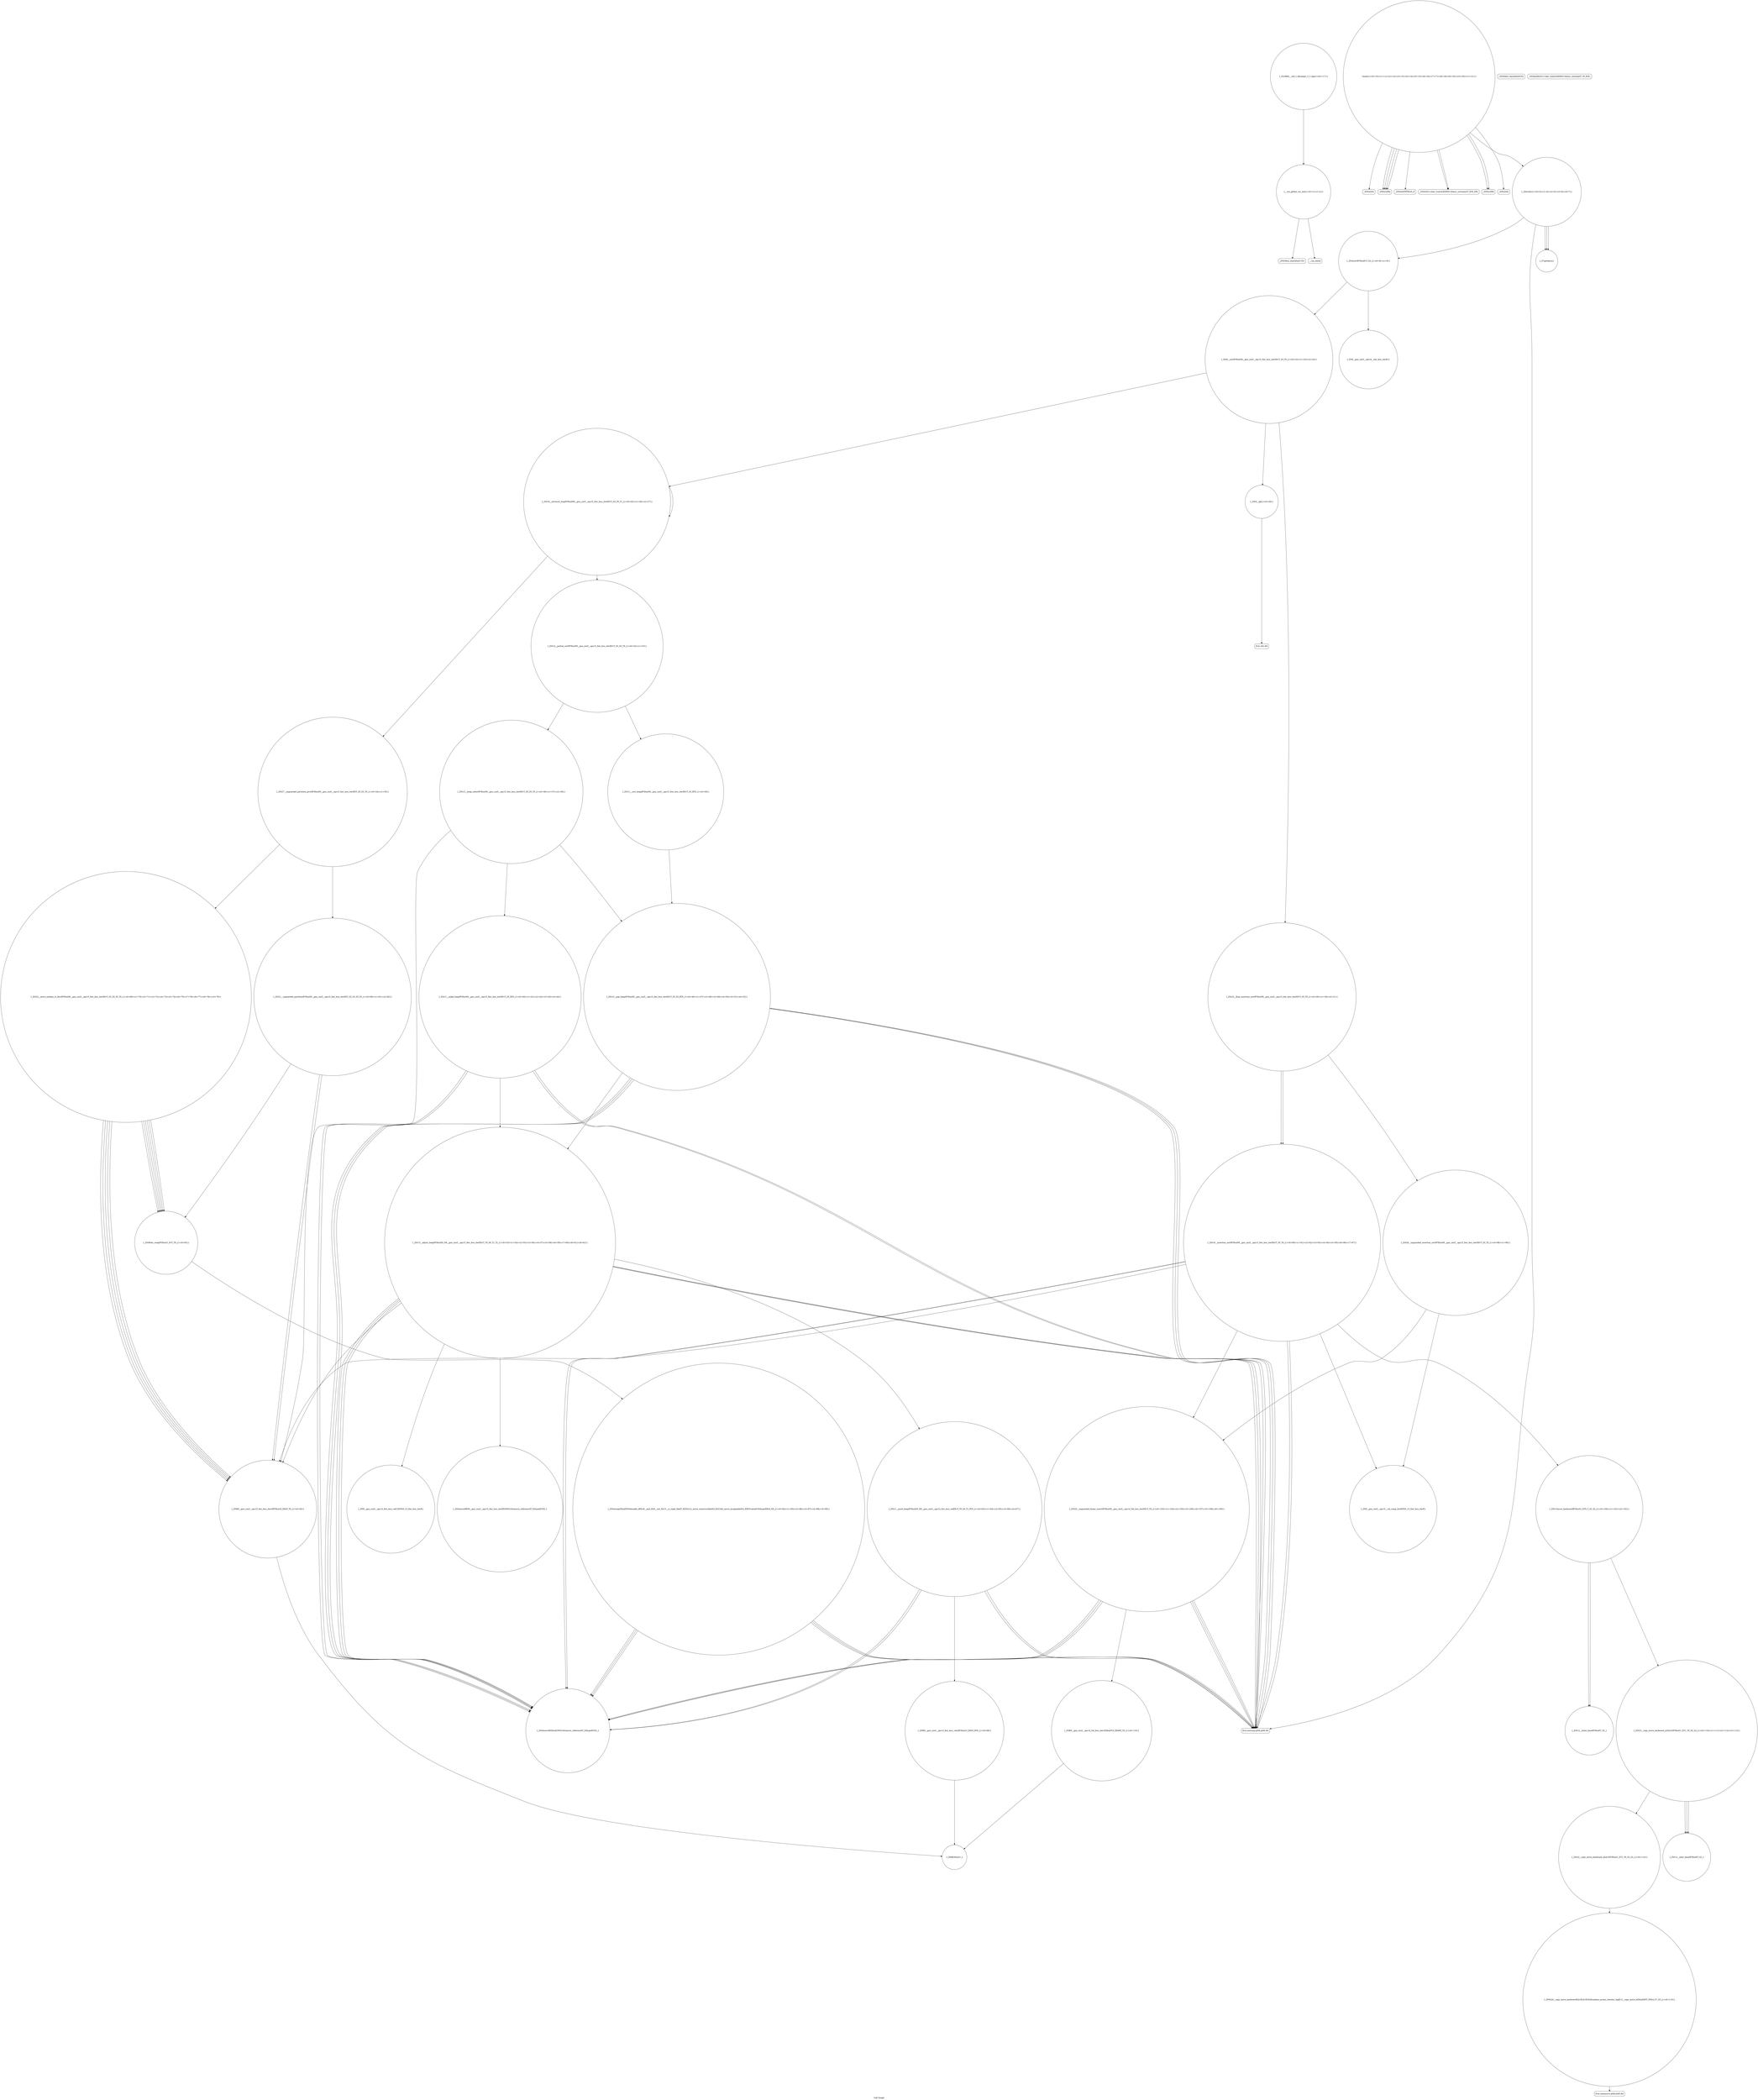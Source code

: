digraph "Call Graph" {
	label="Call Graph";

	Node0x556e75d648c0 [shape=record,shape=circle,label="{__cxx_global_var_init|{<s0>1|<s1>2}}"];
	Node0x556e75d648c0:s0 -> Node0x556e75d64940[color=black];
	Node0x556e75d648c0:s1 -> Node0x556e75d64a40[color=black];
	Node0x556e75d65f40 [shape=record,shape=circle,label="{_ZSt23__copy_move_backward_a2ILb1EP3funS1_ET1_T0_S3_S2_|{<s0>110|<s1>111|<s2>112|<s3>113}}"];
	Node0x556e75d65f40:s0 -> Node0x556e75d670e0[color=black];
	Node0x556e75d65f40:s1 -> Node0x556e75d670e0[color=black];
	Node0x556e75d65f40:s2 -> Node0x556e75d670e0[color=black];
	Node0x556e75d65f40:s3 -> Node0x556e75d66040[color=black];
	Node0x556e75d64c40 [shape=record,shape=circle,label="{_ZSt4sortIP3funEvT_S2_|{<s0>8|<s1>9}}"];
	Node0x556e75d64c40:s0 -> Node0x556e75d651c0[color=black];
	Node0x556e75d64c40:s1 -> Node0x556e75d65140[color=black];
	Node0x556e75d672e0 [shape=record,shape=circle,label="{_GLOBAL__sub_I_Ahyangyi_2_1.cpp|{<s0>117}}"];
	Node0x556e75d672e0:s0 -> Node0x556e75d648c0[color=black];
	Node0x556e75d64fc0 [shape=record,shape=Mrecord,label="{_ZNSolsEx}"];
	Node0x556e75d65340 [shape=record,shape=circle,label="{_ZSt22__final_insertion_sortIP3funN9__gnu_cxx5__ops15_Iter_less_iterEEvT_S5_T0_|{<s0>29|<s1>30|<s2>31}}"];
	Node0x556e75d65340:s0 -> Node0x556e75d65cc0[color=black];
	Node0x556e75d65340:s1 -> Node0x556e75d65d40[color=black];
	Node0x556e75d65340:s2 -> Node0x556e75d65cc0[color=black];
	Node0x556e75d656c0 [shape=record,shape=circle,label="{_ZSt10__pop_heapIP3funN9__gnu_cxx5__ops15_Iter_less_iterEEvT_S5_S5_RT0_|{<s0>46|<s1>47|<s2>48|<s3>49|<s4>50|<s5>51|<s6>52}}"];
	Node0x556e75d656c0:s0 -> Node0x556e75d65740[color=black];
	Node0x556e75d656c0:s1 -> Node0x556e75d64cc0[color=black];
	Node0x556e75d656c0:s2 -> Node0x556e75d65740[color=black];
	Node0x556e75d656c0:s3 -> Node0x556e75d64cc0[color=black];
	Node0x556e75d656c0:s4 -> Node0x556e75d65740[color=black];
	Node0x556e75d656c0:s5 -> Node0x556e75d64cc0[color=black];
	Node0x556e75d656c0:s6 -> Node0x556e75d657c0[color=black];
	Node0x556e75d65a40 [shape=record,shape=circle,label="{_ZSt22__move_median_to_firstIP3funN9__gnu_cxx5__ops15_Iter_less_iterEEvT_S5_S5_S5_T0_|{<s0>69|<s1>70|<s2>71|<s3>72|<s4>73|<s5>74|<s6>75|<s7>76|<s8>77|<s9>78|<s10>79}}"];
	Node0x556e75d65a40:s0 -> Node0x556e75d65640[color=black];
	Node0x556e75d65a40:s1 -> Node0x556e75d65640[color=black];
	Node0x556e75d65a40:s2 -> Node0x556e75d65b40[color=black];
	Node0x556e75d65a40:s3 -> Node0x556e75d65640[color=black];
	Node0x556e75d65a40:s4 -> Node0x556e75d65b40[color=black];
	Node0x556e75d65a40:s5 -> Node0x556e75d65b40[color=black];
	Node0x556e75d65a40:s6 -> Node0x556e75d65640[color=black];
	Node0x556e75d65a40:s7 -> Node0x556e75d65b40[color=black];
	Node0x556e75d65a40:s8 -> Node0x556e75d65640[color=black];
	Node0x556e75d65a40:s9 -> Node0x556e75d65b40[color=black];
	Node0x556e75d65a40:s10 -> Node0x556e75d65b40[color=black];
	Node0x556e75d65dc0 [shape=record,shape=circle,label="{_ZSt13move_backwardIP3funS1_ET0_T_S3_S2_|{<s0>100|<s1>101|<s2>102}}"];
	Node0x556e75d65dc0:s0 -> Node0x556e75d65fc0[color=black];
	Node0x556e75d65dc0:s1 -> Node0x556e75d65fc0[color=black];
	Node0x556e75d65dc0:s2 -> Node0x556e75d65f40[color=black];
	Node0x556e75d64ac0 [shape=record,shape=circle,label="{_ZltRK3funS1_}"];
	Node0x556e75d67160 [shape=record,shape=circle,label="{_ZNSt20__copy_move_backwardILb1ELb1ESt26random_access_iterator_tagE13__copy_move_bI3funEEPT_PKS4_S7_S5_|{<s0>115}}"];
	Node0x556e75d67160:s0 -> Node0x556e75d671e0[color=black];
	Node0x556e75d64e40 [shape=record,shape=Mrecord,label="{_ZNSirsERx}"];
	Node0x556e75d651c0 [shape=record,shape=circle,label="{_ZN9__gnu_cxx5__ops16__iter_less_iterEv}"];
	Node0x556e75d65540 [shape=record,shape=circle,label="{_ZSt11__sort_heapIP3funN9__gnu_cxx5__ops15_Iter_less_iterEEvT_S5_RT0_|{<s0>39}}"];
	Node0x556e75d65540:s0 -> Node0x556e75d656c0[color=black];
	Node0x556e75d658c0 [shape=record,shape=circle,label="{_ZN9__gnu_cxx5__ops14_Iter_less_valC2ENS0_15_Iter_less_iterE}"];
	Node0x556e75d65c40 [shape=record,shape=Mrecord,label="{llvm.ctlz.i64}"];
	Node0x556e75d64940 [shape=record,shape=Mrecord,label="{_ZNSt8ios_base4InitC1Ev}"];
	Node0x556e75d65fc0 [shape=record,shape=circle,label="{_ZSt12__miter_baseIP3funET_S2_}"];
	Node0x556e75d64cc0 [shape=record,shape=Mrecord,label="{llvm.memcpy.p0i8.p0i8.i64}"];
	Node0x556e75d65040 [shape=record,shape=Mrecord,label="{_ZNSolsEPFRSoS_E}"];
	Node0x556e75d653c0 [shape=record,shape=circle,label="{_ZSt14__partial_sortIP3funN9__gnu_cxx5__ops15_Iter_less_iterEEvT_S5_S5_T0_|{<s0>32|<s1>33}}"];
	Node0x556e75d653c0:s0 -> Node0x556e75d654c0[color=black];
	Node0x556e75d653c0:s1 -> Node0x556e75d65540[color=black];
	Node0x556e75d65740 [shape=record,shape=circle,label="{_ZSt4moveIR3funEONSt16remove_referenceIT_E4typeEOS3_}"];
	Node0x556e75d65ac0 [shape=record,shape=circle,label="{_ZSt21__unguarded_partitionIP3funN9__gnu_cxx5__ops15_Iter_less_iterEET_S5_S5_S5_T0_|{<s0>80|<s1>81|<s2>82}}"];
	Node0x556e75d65ac0:s0 -> Node0x556e75d65640[color=black];
	Node0x556e75d65ac0:s1 -> Node0x556e75d65640[color=black];
	Node0x556e75d65ac0:s2 -> Node0x556e75d65b40[color=black];
	Node0x556e75d65e40 [shape=record,shape=circle,label="{_ZSt25__unguarded_linear_insertIP3funN9__gnu_cxx5__ops14_Val_less_iterEEvT_T0_|{<s0>103|<s1>104|<s2>105|<s3>106|<s4>107|<s5>108|<s6>109}}"];
	Node0x556e75d65e40:s0 -> Node0x556e75d65740[color=black];
	Node0x556e75d65e40:s1 -> Node0x556e75d64cc0[color=black];
	Node0x556e75d65e40:s2 -> Node0x556e75d67260[color=black];
	Node0x556e75d65e40:s3 -> Node0x556e75d65740[color=black];
	Node0x556e75d65e40:s4 -> Node0x556e75d64cc0[color=black];
	Node0x556e75d65e40:s5 -> Node0x556e75d65740[color=black];
	Node0x556e75d65e40:s6 -> Node0x556e75d64cc0[color=black];
	Node0x556e75d64b40 [shape=record,shape=circle,label="{_Z7getdaysx}"];
	Node0x556e75d671e0 [shape=record,shape=Mrecord,label="{llvm.memmove.p0i8.p0i8.i64}"];
	Node0x556e75d64ec0 [shape=record,shape=Mrecord,label="{_ZStlsISt11char_traitsIcEERSt13basic_ostreamIcT_ES5_PKc}"];
	Node0x556e75d65240 [shape=record,shape=circle,label="{_ZSt16__introsort_loopIP3funlN9__gnu_cxx5__ops15_Iter_less_iterEEvT_S5_T0_T1_|{<s0>25|<s1>26|<s2>27}}"];
	Node0x556e75d65240:s0 -> Node0x556e75d653c0[color=black];
	Node0x556e75d65240:s1 -> Node0x556e75d65440[color=black];
	Node0x556e75d65240:s2 -> Node0x556e75d65240[color=black];
	Node0x556e75d655c0 [shape=record,shape=circle,label="{_ZSt11__make_heapIP3funN9__gnu_cxx5__ops15_Iter_less_iterEEvT_S5_RT0_|{<s0>40|<s1>41|<s2>42|<s3>43|<s4>44}}"];
	Node0x556e75d655c0:s0 -> Node0x556e75d65740[color=black];
	Node0x556e75d655c0:s1 -> Node0x556e75d64cc0[color=black];
	Node0x556e75d655c0:s2 -> Node0x556e75d65740[color=black];
	Node0x556e75d655c0:s3 -> Node0x556e75d64cc0[color=black];
	Node0x556e75d655c0:s4 -> Node0x556e75d657c0[color=black];
	Node0x556e75d65940 [shape=record,shape=circle,label="{_ZSt11__push_heapIP3funlS0_N9__gnu_cxx5__ops14_Iter_less_valEEvT_T0_S6_T1_RT2_|{<s0>63|<s1>64|<s2>65|<s3>66|<s4>67}}"];
	Node0x556e75d65940:s0 -> Node0x556e75d659c0[color=black];
	Node0x556e75d65940:s1 -> Node0x556e75d65740[color=black];
	Node0x556e75d65940:s2 -> Node0x556e75d64cc0[color=black];
	Node0x556e75d65940:s3 -> Node0x556e75d65740[color=black];
	Node0x556e75d65940:s4 -> Node0x556e75d64cc0[color=black];
	Node0x556e75d65cc0 [shape=record,shape=circle,label="{_ZSt16__insertion_sortIP3funN9__gnu_cxx5__ops15_Iter_less_iterEEvT_S5_T0_|{<s0>90|<s1>91|<s2>92|<s3>93|<s4>94|<s5>95|<s6>96|<s7>97}}"];
	Node0x556e75d65cc0:s0 -> Node0x556e75d65640[color=black];
	Node0x556e75d65cc0:s1 -> Node0x556e75d65740[color=black];
	Node0x556e75d65cc0:s2 -> Node0x556e75d64cc0[color=black];
	Node0x556e75d65cc0:s3 -> Node0x556e75d65dc0[color=black];
	Node0x556e75d65cc0:s4 -> Node0x556e75d65740[color=black];
	Node0x556e75d65cc0:s5 -> Node0x556e75d64cc0[color=black];
	Node0x556e75d65cc0:s6 -> Node0x556e75d65ec0[color=black];
	Node0x556e75d65cc0:s7 -> Node0x556e75d65e40[color=black];
	Node0x556e75d649c0 [shape=record,shape=Mrecord,label="{_ZNSt8ios_base4InitD1Ev}"];
	Node0x556e75d66040 [shape=record,shape=circle,label="{_ZSt22__copy_move_backward_aILb1EP3funS1_ET1_T0_S3_S2_|{<s0>114}}"];
	Node0x556e75d66040:s0 -> Node0x556e75d67160[color=black];
	Node0x556e75d64d40 [shape=record,shape=circle,label="{main|{<s0>10|<s1>11|<s2>12|<s3>13|<s4>14|<s5>15|<s6>16|<s7>17|<s8>18|<s9>19|<s10>20|<s11>21}}"];
	Node0x556e75d64d40:s0 -> Node0x556e75d64dc0[color=black];
	Node0x556e75d64d40:s1 -> Node0x556e75d64e40[color=black];
	Node0x556e75d64d40:s2 -> Node0x556e75d64e40[color=black];
	Node0x556e75d64d40:s3 -> Node0x556e75d64dc0[color=black];
	Node0x556e75d64d40:s4 -> Node0x556e75d64e40[color=black];
	Node0x556e75d64d40:s5 -> Node0x556e75d64e40[color=black];
	Node0x556e75d64d40:s6 -> Node0x556e75d64ec0[color=black];
	Node0x556e75d64d40:s7 -> Node0x556e75d64f40[color=black];
	Node0x556e75d64d40:s8 -> Node0x556e75d64ec0[color=black];
	Node0x556e75d64d40:s9 -> Node0x556e75d64bc0[color=black];
	Node0x556e75d64d40:s10 -> Node0x556e75d64fc0[color=black];
	Node0x556e75d64d40:s11 -> Node0x556e75d65040[color=black];
	Node0x556e75d650c0 [shape=record,shape=Mrecord,label="{_ZSt4endlIcSt11char_traitsIcEERSt13basic_ostreamIT_T0_ES6_}"];
	Node0x556e75d65440 [shape=record,shape=circle,label="{_ZSt27__unguarded_partition_pivotIP3funN9__gnu_cxx5__ops15_Iter_less_iterEET_S5_S5_T0_|{<s0>34|<s1>35}}"];
	Node0x556e75d65440:s0 -> Node0x556e75d65a40[color=black];
	Node0x556e75d65440:s1 -> Node0x556e75d65ac0[color=black];
	Node0x556e75d657c0 [shape=record,shape=circle,label="{_ZSt13__adjust_heapIP3funlS0_N9__gnu_cxx5__ops15_Iter_less_iterEEvT_T0_S6_T1_T2_|{<s0>53|<s1>54|<s2>55|<s3>56|<s4>57|<s5>58|<s6>59|<s7>60|<s8>61|<s9>62}}"];
	Node0x556e75d657c0:s0 -> Node0x556e75d65640[color=black];
	Node0x556e75d657c0:s1 -> Node0x556e75d65740[color=black];
	Node0x556e75d657c0:s2 -> Node0x556e75d64cc0[color=black];
	Node0x556e75d657c0:s3 -> Node0x556e75d65740[color=black];
	Node0x556e75d657c0:s4 -> Node0x556e75d64cc0[color=black];
	Node0x556e75d657c0:s5 -> Node0x556e75d65840[color=black];
	Node0x556e75d657c0:s6 -> Node0x556e75d658c0[color=black];
	Node0x556e75d657c0:s7 -> Node0x556e75d65740[color=black];
	Node0x556e75d657c0:s8 -> Node0x556e75d64cc0[color=black];
	Node0x556e75d657c0:s9 -> Node0x556e75d65940[color=black];
	Node0x556e75d65b40 [shape=record,shape=circle,label="{_ZSt9iter_swapIP3funS1_EvT_T0_|{<s0>83}}"];
	Node0x556e75d65b40:s0 -> Node0x556e75d65bc0[color=black];
	Node0x556e75d65ec0 [shape=record,shape=circle,label="{_ZN9__gnu_cxx5__ops15__val_comp_iterENS0_15_Iter_less_iterE}"];
	Node0x556e75d64bc0 [shape=record,shape=circle,label="{_Z4workv|{<s0>3|<s1>4|<s2>5|<s3>6|<s4>7}}"];
	Node0x556e75d64bc0:s0 -> Node0x556e75d64c40[color=black];
	Node0x556e75d64bc0:s1 -> Node0x556e75d64cc0[color=black];
	Node0x556e75d64bc0:s2 -> Node0x556e75d64b40[color=black];
	Node0x556e75d64bc0:s3 -> Node0x556e75d64b40[color=black];
	Node0x556e75d64bc0:s4 -> Node0x556e75d64b40[color=black];
	Node0x556e75d67260 [shape=record,shape=circle,label="{_ZNK9__gnu_cxx5__ops14_Val_less_iterclI3funPS3_EEbRT_T0_|{<s0>116}}"];
	Node0x556e75d67260:s0 -> Node0x556e75d64ac0[color=black];
	Node0x556e75d64f40 [shape=record,shape=Mrecord,label="{_ZNSolsEi}"];
	Node0x556e75d652c0 [shape=record,shape=circle,label="{_ZSt4__lgl|{<s0>28}}"];
	Node0x556e75d652c0:s0 -> Node0x556e75d65c40[color=black];
	Node0x556e75d65640 [shape=record,shape=circle,label="{_ZNK9__gnu_cxx5__ops15_Iter_less_iterclIP3funS4_EEbT_T0_|{<s0>45}}"];
	Node0x556e75d65640:s0 -> Node0x556e75d64ac0[color=black];
	Node0x556e75d659c0 [shape=record,shape=circle,label="{_ZNK9__gnu_cxx5__ops14_Iter_less_valclIP3funS3_EEbT_RT0_|{<s0>68}}"];
	Node0x556e75d659c0:s0 -> Node0x556e75d64ac0[color=black];
	Node0x556e75d65d40 [shape=record,shape=circle,label="{_ZSt26__unguarded_insertion_sortIP3funN9__gnu_cxx5__ops15_Iter_less_iterEEvT_S5_T0_|{<s0>98|<s1>99}}"];
	Node0x556e75d65d40:s0 -> Node0x556e75d65ec0[color=black];
	Node0x556e75d65d40:s1 -> Node0x556e75d65e40[color=black];
	Node0x556e75d64a40 [shape=record,shape=Mrecord,label="{__cxa_atexit}"];
	Node0x556e75d670e0 [shape=record,shape=circle,label="{_ZSt12__niter_baseIP3funET_S2_}"];
	Node0x556e75d64dc0 [shape=record,shape=Mrecord,label="{_ZNSirsERi}"];
	Node0x556e75d65140 [shape=record,shape=circle,label="{_ZSt6__sortIP3funN9__gnu_cxx5__ops15_Iter_less_iterEEvT_S5_T0_|{<s0>22|<s1>23|<s2>24}}"];
	Node0x556e75d65140:s0 -> Node0x556e75d652c0[color=black];
	Node0x556e75d65140:s1 -> Node0x556e75d65240[color=black];
	Node0x556e75d65140:s2 -> Node0x556e75d65340[color=black];
	Node0x556e75d654c0 [shape=record,shape=circle,label="{_ZSt13__heap_selectIP3funN9__gnu_cxx5__ops15_Iter_less_iterEEvT_S5_S5_T0_|{<s0>36|<s1>37|<s2>38}}"];
	Node0x556e75d654c0:s0 -> Node0x556e75d655c0[color=black];
	Node0x556e75d654c0:s1 -> Node0x556e75d65640[color=black];
	Node0x556e75d654c0:s2 -> Node0x556e75d656c0[color=black];
	Node0x556e75d65840 [shape=record,shape=circle,label="{_ZSt4moveIRN9__gnu_cxx5__ops15_Iter_less_iterEEONSt16remove_referenceIT_E4typeEOS5_}"];
	Node0x556e75d65bc0 [shape=record,shape=circle,label="{_ZSt4swapI3funENSt9enable_ifIXsr6__and_ISt6__not_ISt15__is_tuple_likeIT_EESt21is_move_constructibleIS4_ESt18is_move_assignableIS4_EEE5valueEvE4typeERS4_SD_|{<s0>84|<s1>85|<s2>86|<s3>87|<s4>88|<s5>89}}"];
	Node0x556e75d65bc0:s0 -> Node0x556e75d65740[color=black];
	Node0x556e75d65bc0:s1 -> Node0x556e75d64cc0[color=black];
	Node0x556e75d65bc0:s2 -> Node0x556e75d65740[color=black];
	Node0x556e75d65bc0:s3 -> Node0x556e75d64cc0[color=black];
	Node0x556e75d65bc0:s4 -> Node0x556e75d65740[color=black];
	Node0x556e75d65bc0:s5 -> Node0x556e75d64cc0[color=black];
}
